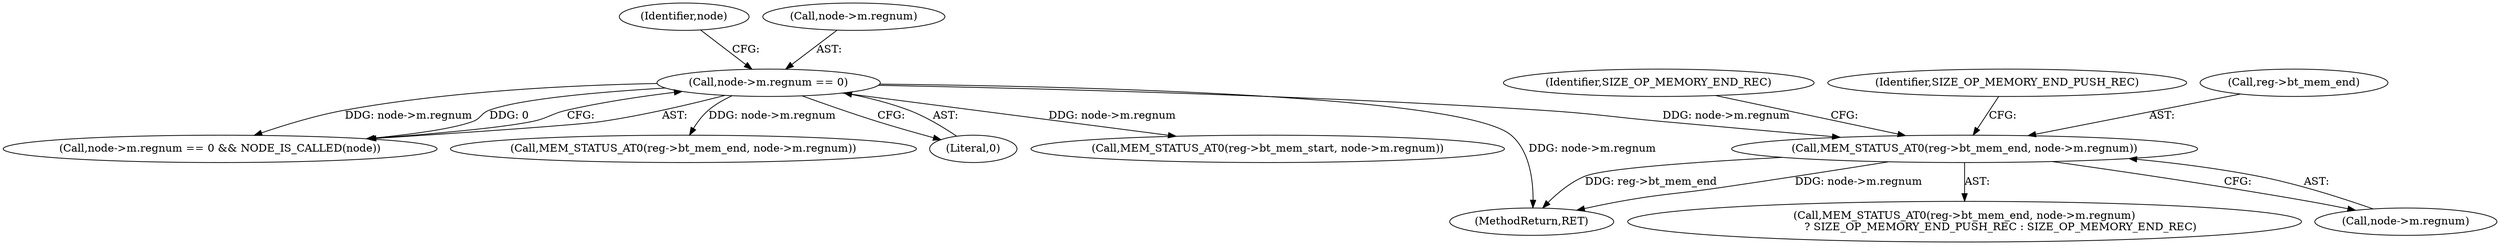 digraph "0_oniguruma_c509265c5f6ae7264f7b8a8aae1cfa5fc59d108c_0@pointer" {
"1000219" [label="(Call,MEM_STATUS_AT0(reg->bt_mem_end, node->m.regnum))"];
"1000145" [label="(Call,node->m.regnum == 0)"];
"1000229" [label="(Identifier,SIZE_OP_MEMORY_END_REC)"];
"1000228" [label="(Identifier,SIZE_OP_MEMORY_END_PUSH_REC)"];
"1000413" [label="(MethodReturn,RET)"];
"1000144" [label="(Call,node->m.regnum == 0 && NODE_IS_CALLED(node))"];
"1000182" [label="(Call,MEM_STATUS_AT0(reg->bt_mem_end, node->m.regnum))"];
"1000219" [label="(Call,MEM_STATUS_AT0(reg->bt_mem_end, node->m.regnum))"];
"1000145" [label="(Call,node->m.regnum == 0)"];
"1000218" [label="(Call,MEM_STATUS_AT0(reg->bt_mem_end, node->m.regnum)\n                     ? SIZE_OP_MEMORY_END_PUSH_REC : SIZE_OP_MEMORY_END_REC)"];
"1000220" [label="(Call,reg->bt_mem_end)"];
"1000151" [label="(Literal,0)"];
"1000153" [label="(Identifier,node)"];
"1000146" [label="(Call,node->m.regnum)"];
"1000233" [label="(Call,MEM_STATUS_AT0(reg->bt_mem_start, node->m.regnum))"];
"1000223" [label="(Call,node->m.regnum)"];
"1000219" -> "1000218"  [label="AST: "];
"1000219" -> "1000223"  [label="CFG: "];
"1000220" -> "1000219"  [label="AST: "];
"1000223" -> "1000219"  [label="AST: "];
"1000228" -> "1000219"  [label="CFG: "];
"1000229" -> "1000219"  [label="CFG: "];
"1000219" -> "1000413"  [label="DDG: node->m.regnum"];
"1000219" -> "1000413"  [label="DDG: reg->bt_mem_end"];
"1000145" -> "1000219"  [label="DDG: node->m.regnum"];
"1000145" -> "1000144"  [label="AST: "];
"1000145" -> "1000151"  [label="CFG: "];
"1000146" -> "1000145"  [label="AST: "];
"1000151" -> "1000145"  [label="AST: "];
"1000153" -> "1000145"  [label="CFG: "];
"1000144" -> "1000145"  [label="CFG: "];
"1000145" -> "1000413"  [label="DDG: node->m.regnum"];
"1000145" -> "1000144"  [label="DDG: node->m.regnum"];
"1000145" -> "1000144"  [label="DDG: 0"];
"1000145" -> "1000182"  [label="DDG: node->m.regnum"];
"1000145" -> "1000233"  [label="DDG: node->m.regnum"];
}
